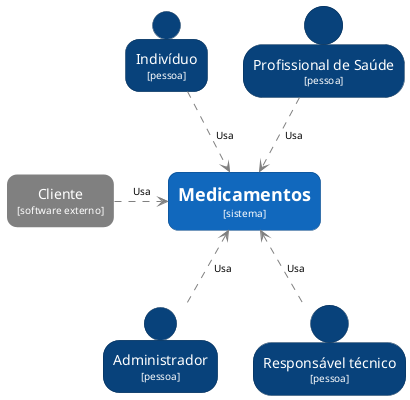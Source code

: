 @startuml c4-context

top to bottom direction

skinparam {
  shadowing false
  arrowFontSize 10
  defaultTextAlignment center
  wrapWidth 200
  maxMessageSize 100
  ArrowColor #gray
}

hide stereotype

skinparam rectangle<<SoftwareSystem>> {
  BackgroundColor #1168bd
  FontColor #ffffff
  BorderColor #0b4884
  roundCorner 20
}

skinparam rectangle<<SoftwareExternal>> {
  BackgroundColor #gray
  FontColor #ffffff
  BorderColor #gray
  roundCorner 20
}

skinparam person<<User>> {
  BackgroundColor #08427b
  FontColor #ffffff
  BorderColor #052e56
}

person "Indivíduo\n<size:10>[pessoa]</size>" <<User>> as User
person "Administrador\n<size:10>[pessoa]</size>" <<User>> as Administrador
person "Responsável técnico\n<size:10>[pessoa]</size>" <<User>> as RT
person "Profissional de Saúde\n<size:10>[pessoa]</size>" <<User>> as PS

rectangle "=Medicamentos\n<size:10>[sistema]</size>" <<SoftwareSystem>> as SoftwareSystem
rectangle "Cliente\n<size:10>[software externo]</size>" <<SoftwareExternal>> as SC

User ..> SoftwareSystem : " Usa"
PS ..> SoftwareSystem : " Usa"
SC .right.> SoftwareSystem : "Usa"
Administrador .up.> SoftwareSystem : " Usa"
RT .up.> SoftwareSystem : " Usa"
@enduml